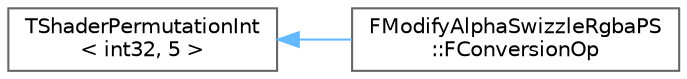 digraph "Graphical Class Hierarchy"
{
 // INTERACTIVE_SVG=YES
 // LATEX_PDF_SIZE
  bgcolor="transparent";
  edge [fontname=Helvetica,fontsize=10,labelfontname=Helvetica,labelfontsize=10];
  node [fontname=Helvetica,fontsize=10,shape=box,height=0.2,width=0.4];
  rankdir="LR";
  Node0 [id="Node000000",label="TShaderPermutationInt\l\< int32, 5 \>",height=0.2,width=0.4,color="grey40", fillcolor="white", style="filled",URL="$d0/dba/structTShaderPermutationInt.html",tooltip=" "];
  Node0 -> Node1 [id="edge8395_Node000000_Node000001",dir="back",color="steelblue1",style="solid",tooltip=" "];
  Node1 [id="Node000001",label="FModifyAlphaSwizzleRgbaPS\l::FConversionOp",height=0.2,width=0.4,color="grey40", fillcolor="white", style="filled",URL="$dc/de0/classFModifyAlphaSwizzleRgbaPS_1_1FConversionOp.html",tooltip=" "];
}
